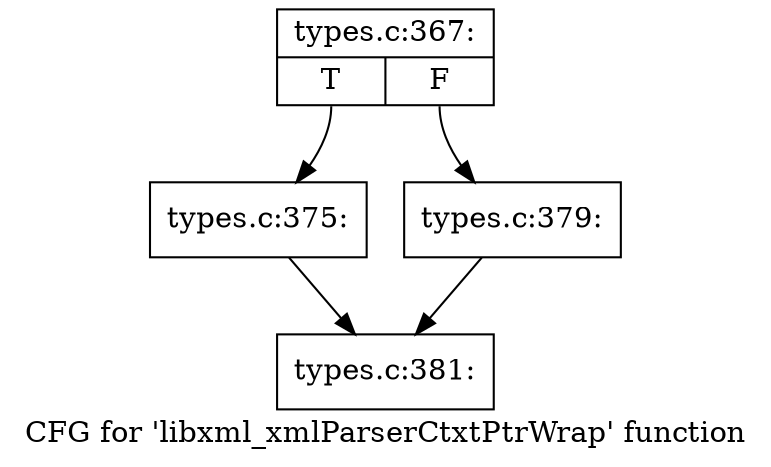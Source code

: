 digraph "CFG for 'libxml_xmlParserCtxtPtrWrap' function" {
	label="CFG for 'libxml_xmlParserCtxtPtrWrap' function";

	Node0x55aa7cf0b800 [shape=record,label="{types.c:367:|{<s0>T|<s1>F}}"];
	Node0x55aa7cf0b800:s0 -> Node0x55aa7cef2470;
	Node0x55aa7cf0b800:s1 -> Node0x55aa7cef24c0;
	Node0x55aa7cef2470 [shape=record,label="{types.c:375:}"];
	Node0x55aa7cef2470 -> Node0x55aa7cf14720;
	Node0x55aa7cef24c0 [shape=record,label="{types.c:379:}"];
	Node0x55aa7cef24c0 -> Node0x55aa7cf14720;
	Node0x55aa7cf14720 [shape=record,label="{types.c:381:}"];
}
